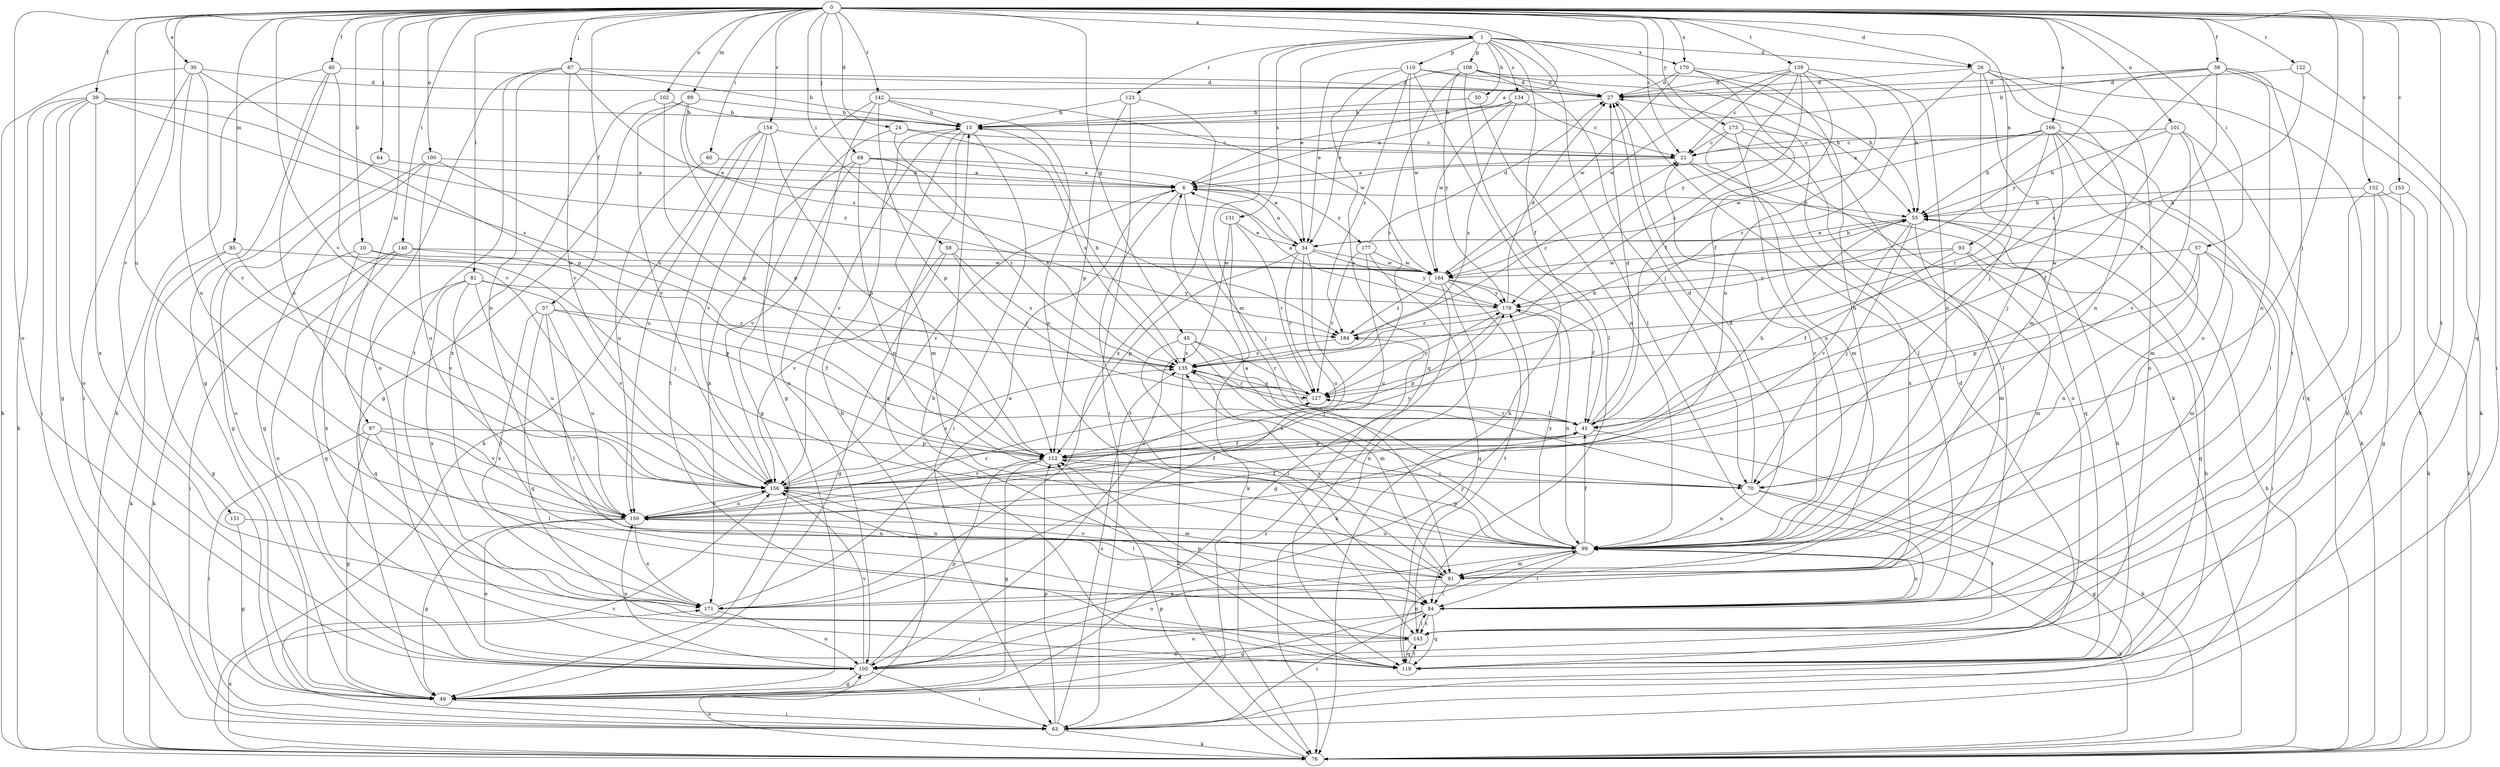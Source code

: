 strict digraph  {
0;
1;
6;
10;
13;
21;
24;
26;
27;
30;
34;
37;
38;
39;
40;
41;
45;
49;
50;
55;
57;
58;
60;
63;
64;
67;
68;
70;
76;
81;
84;
85;
87;
89;
91;
93;
99;
100;
101;
102;
105;
108;
110;
112;
119;
122;
123;
127;
131;
134;
135;
139;
140;
142;
143;
150;
151;
152;
153;
154;
156;
164;
166;
170;
171;
173;
177;
178;
184;
0 -> 1  [label=a];
0 -> 6  [label=a];
0 -> 10  [label=b];
0 -> 21  [label=c];
0 -> 24  [label=d];
0 -> 26  [label=d];
0 -> 30  [label=e];
0 -> 37  [label=f];
0 -> 38  [label=f];
0 -> 39  [label=f];
0 -> 40  [label=f];
0 -> 45  [label=g];
0 -> 57  [label=i];
0 -> 58  [label=i];
0 -> 60  [label=i];
0 -> 63  [label=i];
0 -> 64  [label=j];
0 -> 67  [label=j];
0 -> 68  [label=j];
0 -> 70  [label=j];
0 -> 81  [label=l];
0 -> 85  [label=m];
0 -> 87  [label=m];
0 -> 89  [label=m];
0 -> 93  [label=n];
0 -> 100  [label=o];
0 -> 101  [label=o];
0 -> 102  [label=o];
0 -> 105  [label=o];
0 -> 119  [label=q];
0 -> 122  [label=r];
0 -> 139  [label=t];
0 -> 140  [label=t];
0 -> 142  [label=t];
0 -> 143  [label=t];
0 -> 150  [label=u];
0 -> 151  [label=v];
0 -> 152  [label=v];
0 -> 153  [label=v];
0 -> 154  [label=v];
0 -> 156  [label=v];
0 -> 166  [label=x];
0 -> 170  [label=x];
0 -> 173  [label=y];
1 -> 26  [label=d];
1 -> 34  [label=e];
1 -> 41  [label=f];
1 -> 50  [label=h];
1 -> 76  [label=k];
1 -> 84  [label=l];
1 -> 91  [label=m];
1 -> 108  [label=p];
1 -> 110  [label=p];
1 -> 123  [label=r];
1 -> 131  [label=s];
1 -> 134  [label=s];
1 -> 170  [label=x];
6 -> 55  [label=h];
6 -> 70  [label=j];
6 -> 143  [label=t];
6 -> 156  [label=v];
6 -> 177  [label=y];
10 -> 70  [label=j];
10 -> 76  [label=k];
10 -> 164  [label=w];
10 -> 171  [label=x];
13 -> 21  [label=c];
13 -> 63  [label=i];
13 -> 91  [label=m];
13 -> 119  [label=q];
13 -> 156  [label=v];
21 -> 6  [label=a];
21 -> 119  [label=q];
21 -> 171  [label=x];
24 -> 21  [label=c];
24 -> 49  [label=g];
24 -> 127  [label=r];
24 -> 135  [label=s];
26 -> 27  [label=d];
26 -> 70  [label=j];
26 -> 76  [label=k];
26 -> 91  [label=m];
26 -> 99  [label=n];
26 -> 105  [label=o];
26 -> 127  [label=r];
27 -> 13  [label=b];
27 -> 84  [label=l];
30 -> 27  [label=d];
30 -> 63  [label=i];
30 -> 76  [label=k];
30 -> 112  [label=p];
30 -> 150  [label=u];
30 -> 156  [label=v];
34 -> 6  [label=a];
34 -> 55  [label=h];
34 -> 112  [label=p];
34 -> 127  [label=r];
34 -> 150  [label=u];
34 -> 164  [label=w];
34 -> 171  [label=x];
34 -> 178  [label=y];
37 -> 41  [label=f];
37 -> 84  [label=l];
37 -> 119  [label=q];
37 -> 150  [label=u];
37 -> 171  [label=x];
37 -> 184  [label=z];
38 -> 13  [label=b];
38 -> 27  [label=d];
38 -> 41  [label=f];
38 -> 76  [label=k];
38 -> 99  [label=n];
38 -> 135  [label=s];
38 -> 143  [label=t];
38 -> 178  [label=y];
39 -> 13  [label=b];
39 -> 49  [label=g];
39 -> 63  [label=i];
39 -> 76  [label=k];
39 -> 105  [label=o];
39 -> 135  [label=s];
39 -> 171  [label=x];
39 -> 184  [label=z];
40 -> 27  [label=d];
40 -> 49  [label=g];
40 -> 76  [label=k];
40 -> 150  [label=u];
40 -> 156  [label=v];
41 -> 27  [label=d];
41 -> 76  [label=k];
41 -> 112  [label=p];
41 -> 127  [label=r];
41 -> 135  [label=s];
45 -> 70  [label=j];
45 -> 84  [label=l];
45 -> 91  [label=m];
45 -> 127  [label=r];
45 -> 135  [label=s];
49 -> 13  [label=b];
49 -> 63  [label=i];
50 -> 13  [label=b];
50 -> 99  [label=n];
55 -> 34  [label=e];
55 -> 70  [label=j];
55 -> 91  [label=m];
55 -> 156  [label=v];
57 -> 63  [label=i];
57 -> 91  [label=m];
57 -> 99  [label=n];
57 -> 112  [label=p];
57 -> 164  [label=w];
58 -> 49  [label=g];
58 -> 127  [label=r];
58 -> 135  [label=s];
58 -> 156  [label=v];
58 -> 164  [label=w];
60 -> 6  [label=a];
60 -> 150  [label=u];
63 -> 55  [label=h];
63 -> 76  [label=k];
63 -> 112  [label=p];
63 -> 135  [label=s];
63 -> 156  [label=v];
63 -> 184  [label=z];
64 -> 6  [label=a];
64 -> 49  [label=g];
67 -> 13  [label=b];
67 -> 27  [label=d];
67 -> 99  [label=n];
67 -> 105  [label=o];
67 -> 143  [label=t];
67 -> 156  [label=v];
67 -> 184  [label=z];
68 -> 6  [label=a];
68 -> 34  [label=e];
68 -> 99  [label=n];
68 -> 135  [label=s];
68 -> 156  [label=v];
68 -> 171  [label=x];
70 -> 27  [label=d];
70 -> 49  [label=g];
70 -> 99  [label=n];
70 -> 143  [label=t];
76 -> 55  [label=h];
76 -> 105  [label=o];
76 -> 112  [label=p];
76 -> 171  [label=x];
81 -> 84  [label=l];
81 -> 119  [label=q];
81 -> 150  [label=u];
81 -> 156  [label=v];
81 -> 171  [label=x];
81 -> 178  [label=y];
84 -> 49  [label=g];
84 -> 63  [label=i];
84 -> 99  [label=n];
84 -> 105  [label=o];
84 -> 119  [label=q];
84 -> 143  [label=t];
85 -> 49  [label=g];
85 -> 76  [label=k];
85 -> 156  [label=v];
85 -> 164  [label=w];
87 -> 49  [label=g];
87 -> 63  [label=i];
87 -> 84  [label=l];
87 -> 112  [label=p];
87 -> 156  [label=v];
89 -> 13  [label=b];
89 -> 34  [label=e];
89 -> 49  [label=g];
89 -> 112  [label=p];
89 -> 156  [label=v];
91 -> 84  [label=l];
91 -> 135  [label=s];
91 -> 156  [label=v];
91 -> 171  [label=x];
93 -> 41  [label=f];
93 -> 91  [label=m];
93 -> 119  [label=q];
93 -> 164  [label=w];
93 -> 178  [label=y];
99 -> 6  [label=a];
99 -> 21  [label=c];
99 -> 27  [label=d];
99 -> 41  [label=f];
99 -> 76  [label=k];
99 -> 84  [label=l];
99 -> 91  [label=m];
99 -> 105  [label=o];
99 -> 112  [label=p];
99 -> 150  [label=u];
99 -> 178  [label=y];
100 -> 6  [label=a];
100 -> 49  [label=g];
100 -> 105  [label=o];
100 -> 135  [label=s];
100 -> 150  [label=u];
101 -> 21  [label=c];
101 -> 41  [label=f];
101 -> 55  [label=h];
101 -> 76  [label=k];
101 -> 99  [label=n];
101 -> 156  [label=v];
102 -> 13  [label=b];
102 -> 112  [label=p];
102 -> 171  [label=x];
105 -> 49  [label=g];
105 -> 63  [label=i];
105 -> 112  [label=p];
105 -> 150  [label=u];
105 -> 156  [label=v];
105 -> 178  [label=y];
108 -> 27  [label=d];
108 -> 34  [label=e];
108 -> 55  [label=h];
108 -> 70  [label=j];
108 -> 84  [label=l];
108 -> 127  [label=r];
108 -> 178  [label=y];
110 -> 27  [label=d];
110 -> 34  [label=e];
110 -> 55  [label=h];
110 -> 76  [label=k];
110 -> 119  [label=q];
110 -> 164  [label=w];
110 -> 184  [label=z];
112 -> 41  [label=f];
112 -> 49  [label=g];
112 -> 55  [label=h];
112 -> 70  [label=j];
112 -> 156  [label=v];
119 -> 13  [label=b];
119 -> 27  [label=d];
119 -> 55  [label=h];
119 -> 99  [label=n];
119 -> 143  [label=t];
122 -> 27  [label=d];
122 -> 76  [label=k];
122 -> 184  [label=z];
123 -> 13  [label=b];
123 -> 63  [label=i];
123 -> 112  [label=p];
123 -> 171  [label=x];
127 -> 41  [label=f];
127 -> 135  [label=s];
127 -> 178  [label=y];
131 -> 34  [label=e];
131 -> 76  [label=k];
131 -> 105  [label=o];
131 -> 127  [label=r];
134 -> 6  [label=a];
134 -> 13  [label=b];
134 -> 21  [label=c];
134 -> 135  [label=s];
134 -> 164  [label=w];
135 -> 13  [label=b];
135 -> 55  [label=h];
135 -> 76  [label=k];
135 -> 99  [label=n];
135 -> 127  [label=r];
139 -> 21  [label=c];
139 -> 27  [label=d];
139 -> 41  [label=f];
139 -> 99  [label=n];
139 -> 135  [label=s];
139 -> 150  [label=u];
139 -> 164  [label=w];
139 -> 178  [label=y];
140 -> 63  [label=i];
140 -> 105  [label=o];
140 -> 112  [label=p];
140 -> 119  [label=q];
140 -> 164  [label=w];
142 -> 13  [label=b];
142 -> 49  [label=g];
142 -> 99  [label=n];
142 -> 105  [label=o];
142 -> 112  [label=p];
142 -> 164  [label=w];
143 -> 84  [label=l];
143 -> 105  [label=o];
143 -> 112  [label=p];
143 -> 119  [label=q];
150 -> 41  [label=f];
150 -> 49  [label=g];
150 -> 99  [label=n];
150 -> 105  [label=o];
150 -> 127  [label=r];
150 -> 156  [label=v];
150 -> 171  [label=x];
151 -> 49  [label=g];
151 -> 99  [label=n];
152 -> 49  [label=g];
152 -> 55  [label=h];
152 -> 76  [label=k];
152 -> 84  [label=l];
152 -> 143  [label=t];
153 -> 55  [label=h];
153 -> 76  [label=k];
153 -> 84  [label=l];
154 -> 21  [label=c];
154 -> 76  [label=k];
154 -> 112  [label=p];
154 -> 143  [label=t];
154 -> 150  [label=u];
154 -> 156  [label=v];
156 -> 41  [label=f];
156 -> 84  [label=l];
156 -> 91  [label=m];
156 -> 135  [label=s];
156 -> 150  [label=u];
156 -> 178  [label=y];
164 -> 41  [label=f];
164 -> 49  [label=g];
164 -> 76  [label=k];
164 -> 143  [label=t];
164 -> 178  [label=y];
164 -> 184  [label=z];
166 -> 6  [label=a];
166 -> 21  [label=c];
166 -> 55  [label=h];
166 -> 70  [label=j];
166 -> 84  [label=l];
166 -> 91  [label=m];
166 -> 119  [label=q];
166 -> 127  [label=r];
166 -> 164  [label=w];
170 -> 27  [label=d];
170 -> 41  [label=f];
170 -> 55  [label=h];
170 -> 99  [label=n];
170 -> 164  [label=w];
171 -> 6  [label=a];
171 -> 105  [label=o];
173 -> 21  [label=c];
173 -> 84  [label=l];
173 -> 91  [label=m];
173 -> 99  [label=n];
173 -> 105  [label=o];
177 -> 27  [label=d];
177 -> 119  [label=q];
177 -> 127  [label=r];
177 -> 150  [label=u];
177 -> 164  [label=w];
178 -> 6  [label=a];
178 -> 27  [label=d];
178 -> 99  [label=n];
178 -> 112  [label=p];
178 -> 184  [label=z];
184 -> 21  [label=c];
184 -> 135  [label=s];
}
